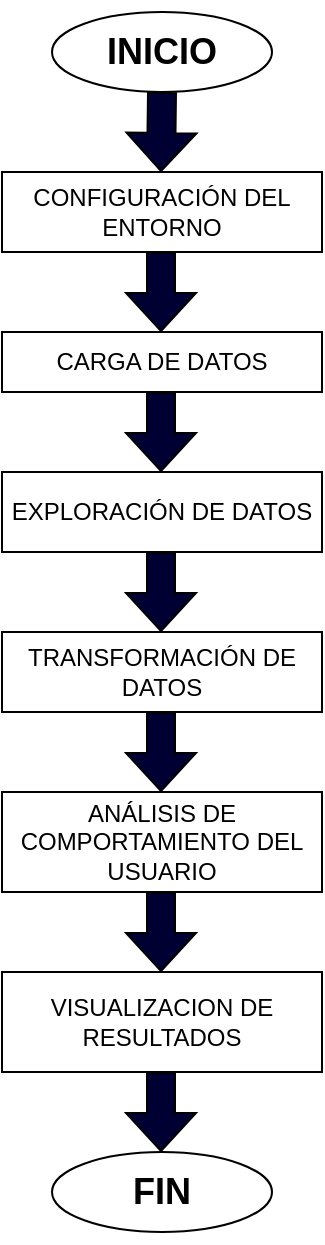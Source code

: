 <mxfile version="24.5.4" type="github">
  <diagram name="Página-1" id="bsm2oj6SQXpiPnp1-YW8">
    <mxGraphModel dx="1674" dy="738" grid="1" gridSize="10" guides="1" tooltips="1" connect="1" arrows="1" fold="1" page="1" pageScale="1" pageWidth="827" pageHeight="1169" math="0" shadow="0">
      <root>
        <mxCell id="0" />
        <mxCell id="1" parent="0" />
        <mxCell id="GJdfmRFcMUVtEZ-HNfMy-1" value="CONFIGURACIÓN DEL ENTORNO" style="rounded=0;whiteSpace=wrap;html=1;" vertex="1" parent="1">
          <mxGeometry x="320" y="120" width="160" height="40" as="geometry" />
        </mxCell>
        <mxCell id="GJdfmRFcMUVtEZ-HNfMy-2" value="CARGA DE DATOS" style="rounded=0;whiteSpace=wrap;html=1;" vertex="1" parent="1">
          <mxGeometry x="320" y="200" width="160" height="30" as="geometry" />
        </mxCell>
        <mxCell id="GJdfmRFcMUVtEZ-HNfMy-3" value="EXPLORACIÓN DE DATOS" style="rounded=0;whiteSpace=wrap;html=1;" vertex="1" parent="1">
          <mxGeometry x="320" y="270" width="160" height="40" as="geometry" />
        </mxCell>
        <mxCell id="GJdfmRFcMUVtEZ-HNfMy-5" value="&lt;h2&gt;INICIO&lt;/h2&gt;" style="ellipse;whiteSpace=wrap;html=1;" vertex="1" parent="1">
          <mxGeometry x="345" y="40" width="110" height="40" as="geometry" />
        </mxCell>
        <mxCell id="GJdfmRFcMUVtEZ-HNfMy-7" value="TRANSFORMACIÓN DE DATOS" style="rounded=0;whiteSpace=wrap;html=1;" vertex="1" parent="1">
          <mxGeometry x="320" y="350" width="160" height="40" as="geometry" />
        </mxCell>
        <mxCell id="GJdfmRFcMUVtEZ-HNfMy-8" value="ANÁLISIS DE COMPORTAMIENTO DEL USUARIO" style="rounded=0;whiteSpace=wrap;html=1;" vertex="1" parent="1">
          <mxGeometry x="320" y="430" width="160" height="50" as="geometry" />
        </mxCell>
        <mxCell id="GJdfmRFcMUVtEZ-HNfMy-9" value="VISUALIZACION DE RESULTADOS" style="rounded=0;whiteSpace=wrap;html=1;" vertex="1" parent="1">
          <mxGeometry x="320" y="520" width="160" height="50" as="geometry" />
        </mxCell>
        <mxCell id="GJdfmRFcMUVtEZ-HNfMy-10" value="&lt;h2&gt;FIN&lt;/h2&gt;" style="ellipse;whiteSpace=wrap;html=1;" vertex="1" parent="1">
          <mxGeometry x="345" y="610" width="110" height="40" as="geometry" />
        </mxCell>
        <mxCell id="GJdfmRFcMUVtEZ-HNfMy-11" value="" style="shape=flexArrow;endArrow=classic;html=1;rounded=0;width=14;endSize=6;fillColor=#000033;exitX=0.5;exitY=1;exitDx=0;exitDy=0;" edge="1" parent="1" source="GJdfmRFcMUVtEZ-HNfMy-5">
          <mxGeometry width="50" height="50" relative="1" as="geometry">
            <mxPoint x="399.5" y="85" as="sourcePoint" />
            <mxPoint x="399.5" y="120" as="targetPoint" />
          </mxGeometry>
        </mxCell>
        <mxCell id="GJdfmRFcMUVtEZ-HNfMy-21" value="" style="shape=flexArrow;endArrow=classic;html=1;rounded=0;width=14;endSize=6;fillColor=#000033;" edge="1" parent="1">
          <mxGeometry width="50" height="50" relative="1" as="geometry">
            <mxPoint x="399.5" y="160" as="sourcePoint" />
            <mxPoint x="399.5" y="200" as="targetPoint" />
          </mxGeometry>
        </mxCell>
        <mxCell id="GJdfmRFcMUVtEZ-HNfMy-25" value="" style="shape=flexArrow;endArrow=classic;html=1;rounded=0;width=14;endSize=6;fillColor=#000033;" edge="1" parent="1">
          <mxGeometry width="50" height="50" relative="1" as="geometry">
            <mxPoint x="399.5" y="230" as="sourcePoint" />
            <mxPoint x="399.5" y="270" as="targetPoint" />
          </mxGeometry>
        </mxCell>
        <mxCell id="GJdfmRFcMUVtEZ-HNfMy-26" value="" style="shape=flexArrow;endArrow=classic;html=1;rounded=0;width=14;endSize=6;fillColor=#000033;" edge="1" parent="1">
          <mxGeometry width="50" height="50" relative="1" as="geometry">
            <mxPoint x="399.5" y="310" as="sourcePoint" />
            <mxPoint x="399.5" y="350" as="targetPoint" />
          </mxGeometry>
        </mxCell>
        <mxCell id="GJdfmRFcMUVtEZ-HNfMy-27" value="" style="shape=flexArrow;endArrow=classic;html=1;rounded=0;width=14;endSize=6;fillColor=#000033;" edge="1" parent="1">
          <mxGeometry width="50" height="50" relative="1" as="geometry">
            <mxPoint x="399.5" y="390" as="sourcePoint" />
            <mxPoint x="399.5" y="430" as="targetPoint" />
          </mxGeometry>
        </mxCell>
        <mxCell id="GJdfmRFcMUVtEZ-HNfMy-28" value="" style="shape=flexArrow;endArrow=classic;html=1;rounded=0;width=14;endSize=6;fillColor=#000033;" edge="1" parent="1">
          <mxGeometry width="50" height="50" relative="1" as="geometry">
            <mxPoint x="399.5" y="480" as="sourcePoint" />
            <mxPoint x="399.5" y="520" as="targetPoint" />
          </mxGeometry>
        </mxCell>
        <mxCell id="GJdfmRFcMUVtEZ-HNfMy-29" value="" style="shape=flexArrow;endArrow=classic;html=1;rounded=0;width=14;endSize=6;fillColor=#000033;" edge="1" parent="1">
          <mxGeometry width="50" height="50" relative="1" as="geometry">
            <mxPoint x="399.5" y="570" as="sourcePoint" />
            <mxPoint x="399.5" y="610" as="targetPoint" />
          </mxGeometry>
        </mxCell>
      </root>
    </mxGraphModel>
  </diagram>
</mxfile>
